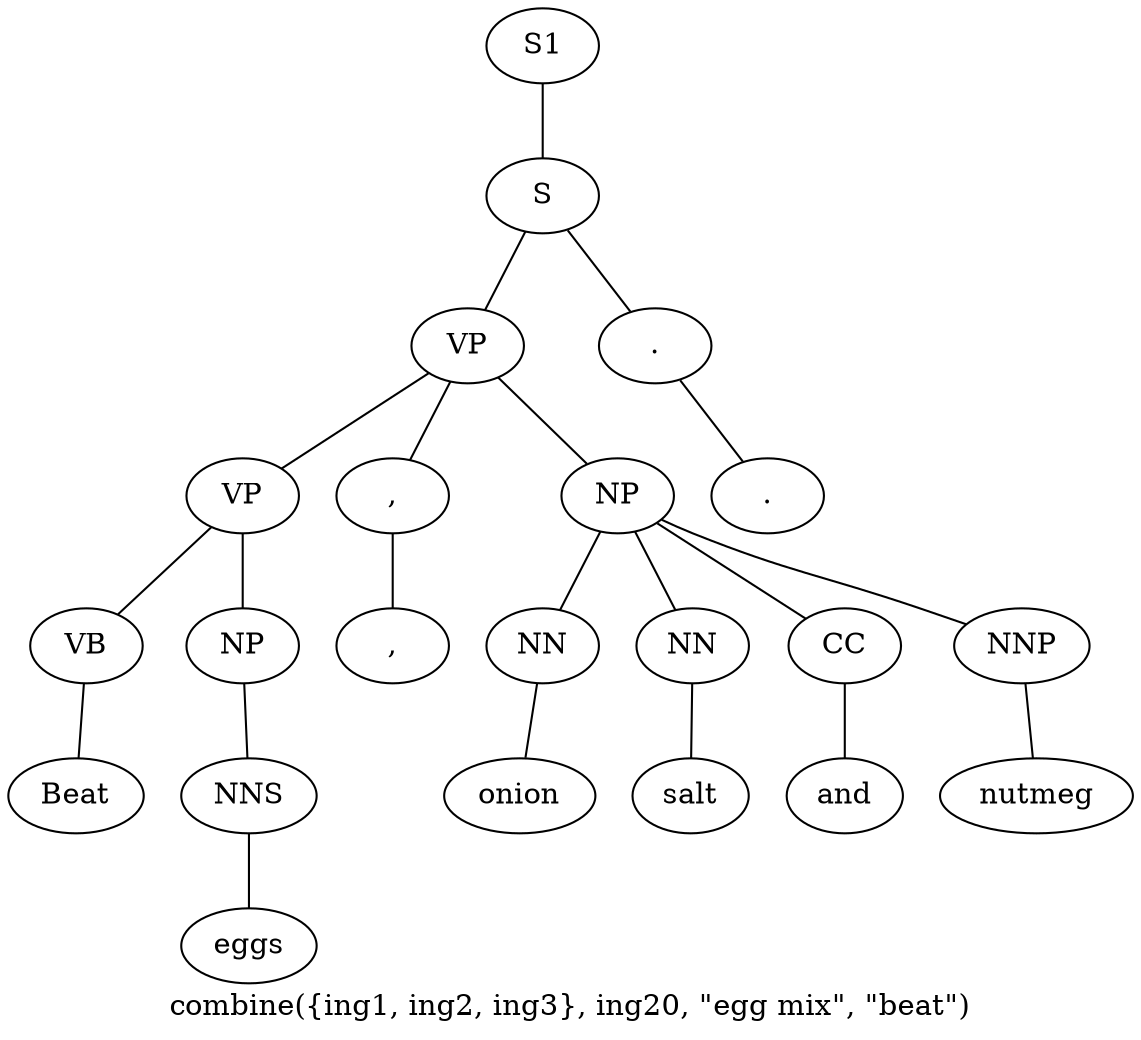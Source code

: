 graph SyntaxGraph {
	label = "combine({ing1, ing2, ing3}, ing20, \"egg mix\", \"beat\")";
	Node0 [label="S1"];
	Node1 [label="S"];
	Node2 [label="VP"];
	Node3 [label="VP"];
	Node4 [label="VB"];
	Node5 [label="Beat"];
	Node6 [label="NP"];
	Node7 [label="NNS"];
	Node8 [label="eggs"];
	Node9 [label=","];
	Node10 [label=","];
	Node11 [label="NP"];
	Node12 [label="NN"];
	Node13 [label="onion"];
	Node14 [label="NN"];
	Node15 [label="salt"];
	Node16 [label="CC"];
	Node17 [label="and"];
	Node18 [label="NNP"];
	Node19 [label="nutmeg"];
	Node20 [label="."];
	Node21 [label="."];

	Node0 -- Node1;
	Node1 -- Node2;
	Node1 -- Node20;
	Node2 -- Node3;
	Node2 -- Node9;
	Node2 -- Node11;
	Node3 -- Node4;
	Node3 -- Node6;
	Node4 -- Node5;
	Node6 -- Node7;
	Node7 -- Node8;
	Node9 -- Node10;
	Node11 -- Node12;
	Node11 -- Node14;
	Node11 -- Node16;
	Node11 -- Node18;
	Node12 -- Node13;
	Node14 -- Node15;
	Node16 -- Node17;
	Node18 -- Node19;
	Node20 -- Node21;
}